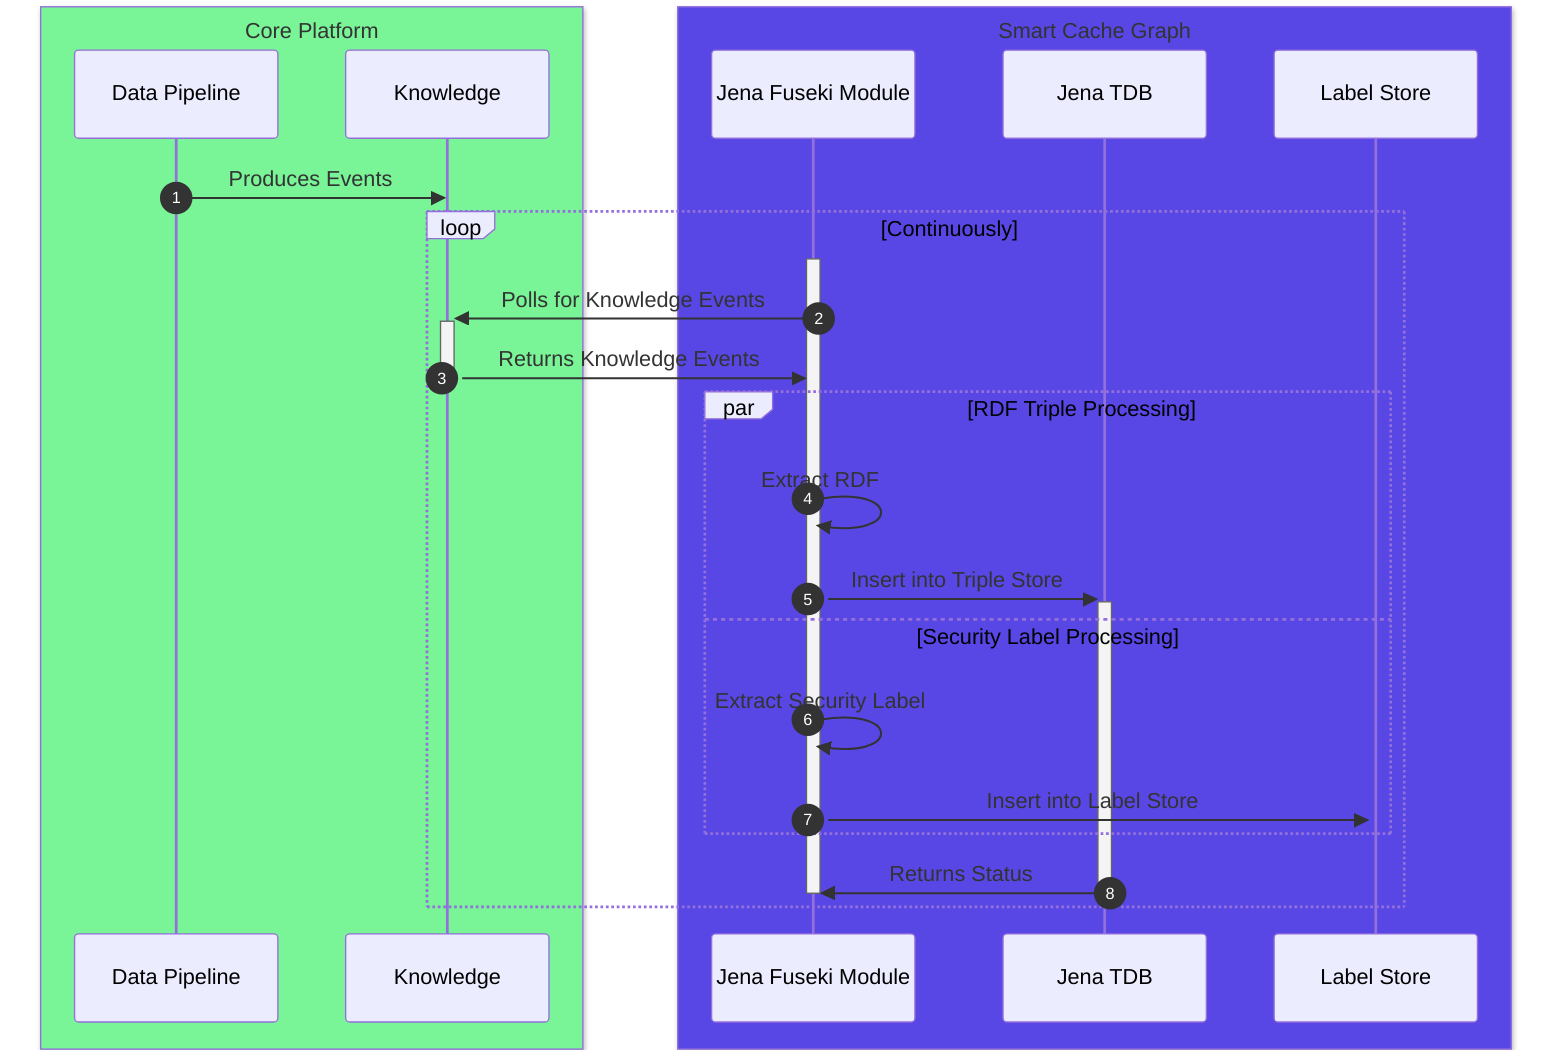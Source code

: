 sequenceDiagram
    autonumber
    box rgb(121,244,151) Core Platform
        participant D as Data Pipeline
        participant K as Knowledge
    end

    box rgb(88,71,229) Smart Cache Graph
        participant J as Jena Fuseki Module
        participant I as Jena TDB
        participant L as Label Store
    end

    D->>K: Produces Events

    loop Continuously
        activate J
        J->>+K: Polls for Knowledge Events
        K->>-J: Returns Knowledge Events
        par RDF Triple Processing
            J->>J: Extract RDF
            J->>+I: Insert into Triple Store
        and Security Label Processing
            J->>J: Extract Security Label
            J->>+L: Insert into Label Store
        end
        I->>-J: Returns Status
        deactivate J
    end